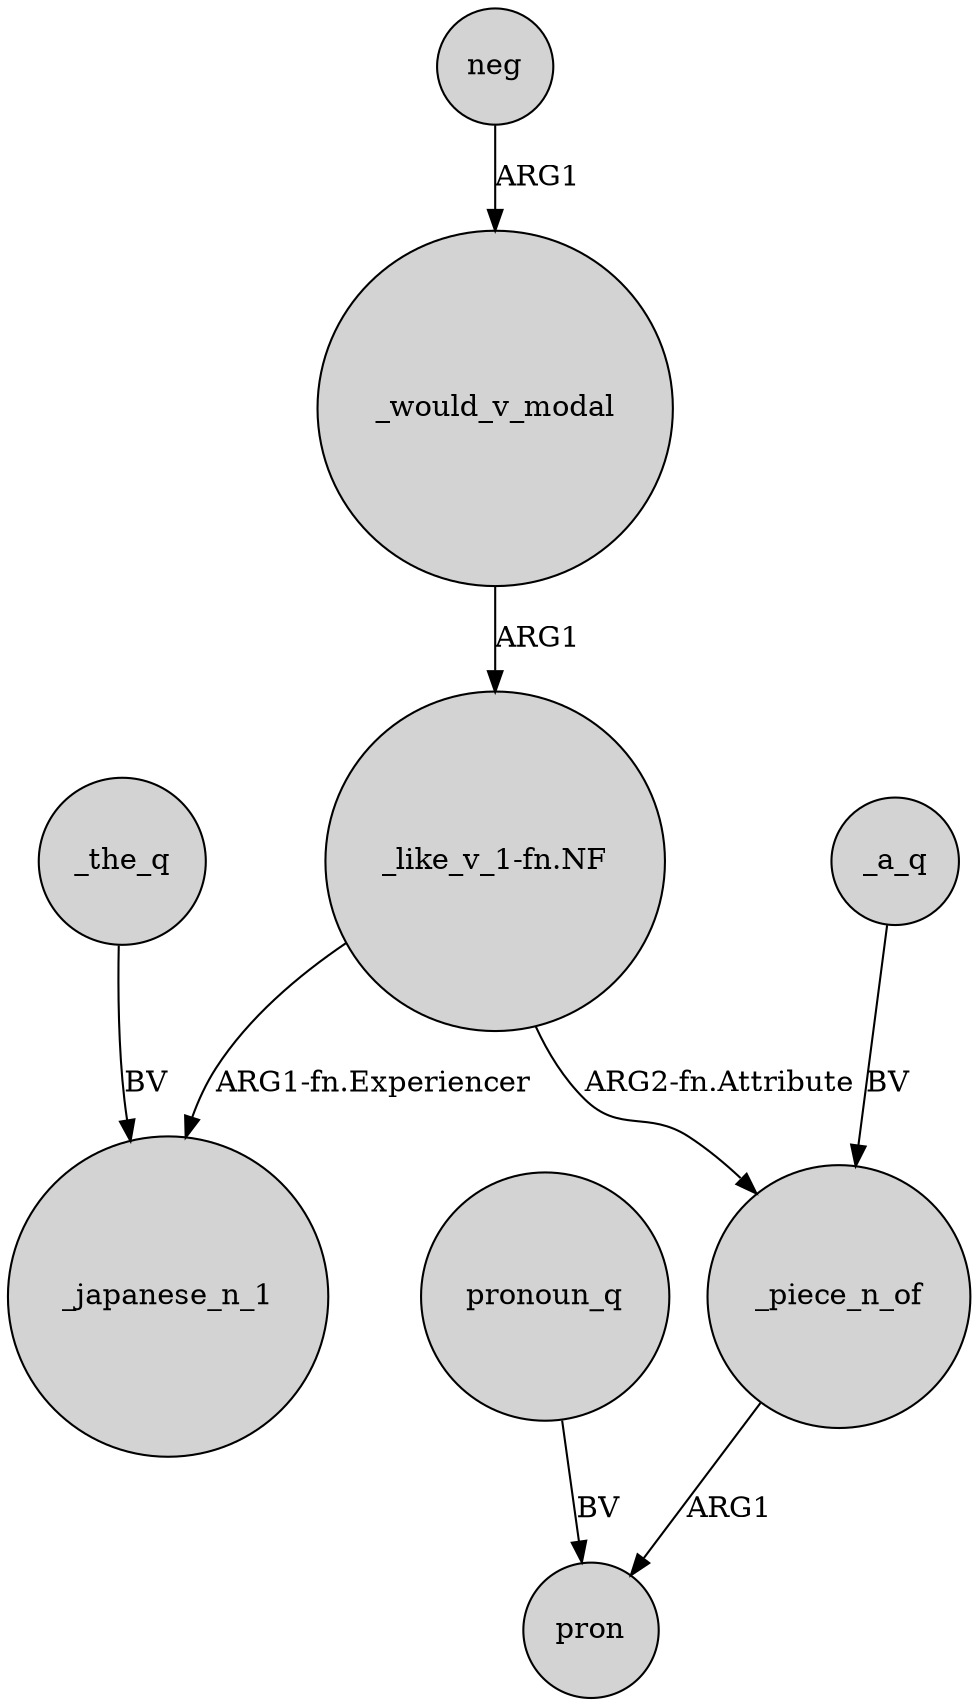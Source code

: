 digraph {
	node [shape=circle style=filled]
	_would_v_modal -> "_like_v_1-fn.NF" [label=ARG1]
	neg -> _would_v_modal [label=ARG1]
	"_like_v_1-fn.NF" -> _japanese_n_1 [label="ARG1-fn.Experiencer"]
	_a_q -> _piece_n_of [label=BV]
	pronoun_q -> pron [label=BV]
	"_like_v_1-fn.NF" -> _piece_n_of [label="ARG2-fn.Attribute"]
	_piece_n_of -> pron [label=ARG1]
	_the_q -> _japanese_n_1 [label=BV]
}

